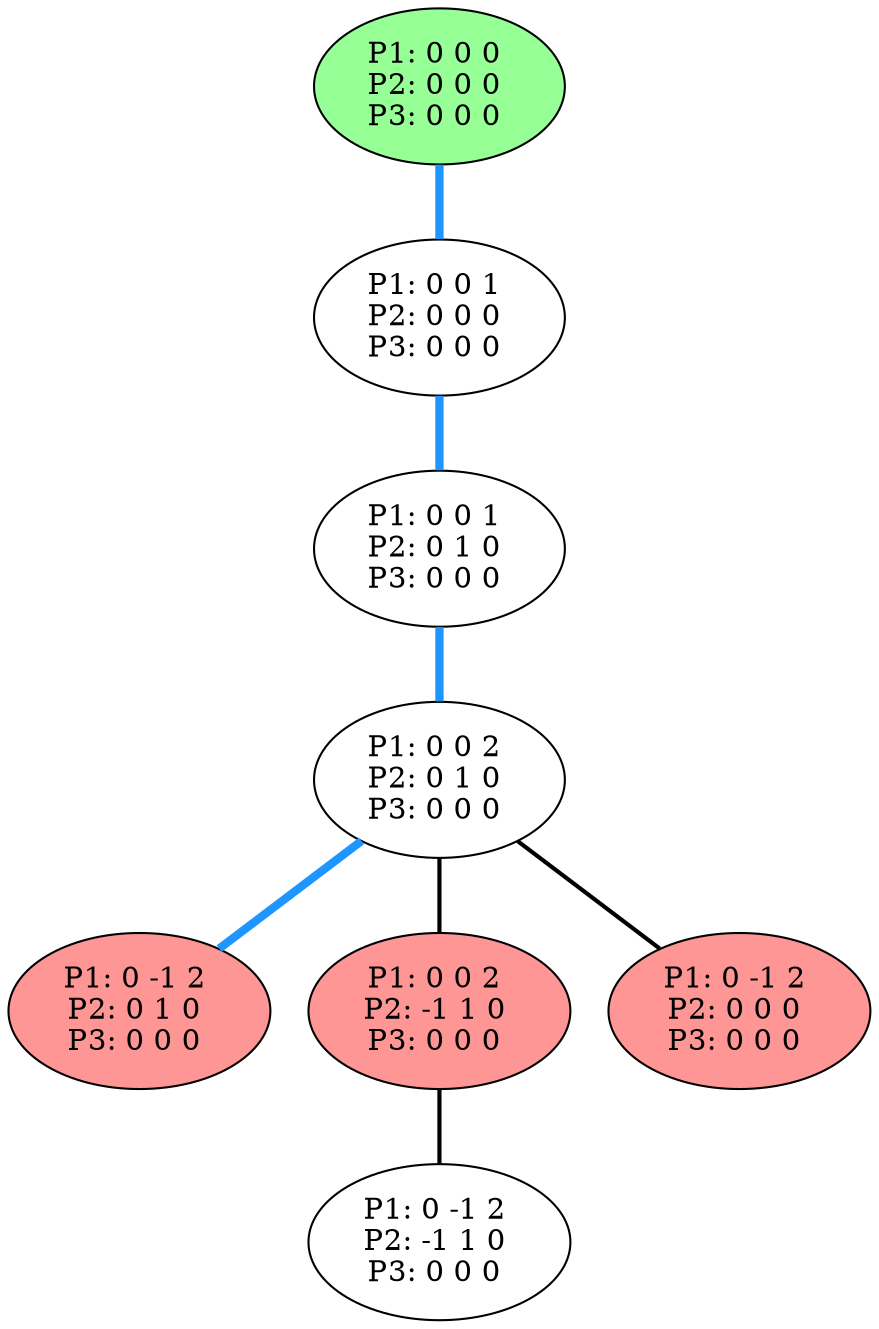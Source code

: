 graph G {
color = "black"
0 [label = "P1: 0 0 0 
P2: 0 0 0 
P3: 0 0 0 
",  style="filled", fillcolor = "#96FF96"];
1 [label = "P1: 0 0 1 
P2: 0 0 0 
P3: 0 0 0 
"];
2 [label = "P1: 0 0 1 
P2: 0 1 0 
P3: 0 0 0 
"];
3 [label = "P1: 0 0 2 
P2: 0 1 0 
P3: 0 0 0 
"];
4 [label = "P1: 0 -1 2 
P2: 0 1 0 
P3: 0 0 0 
",  style="filled", fillcolor = "#FF9696"];
5 [label = "P1: 0 0 2 
P2: -1 1 0 
P3: 0 0 0 
",  style="filled", fillcolor = "#FF9696"];
6 [label = "P1: 0 -1 2 
P2: 0 0 0 
P3: 0 0 0 
",  style="filled", fillcolor = "#FF9696"];
7 [label = "P1: 0 -1 2 
P2: -1 1 0 
P3: 0 0 0 
"];
edge [style=bold];
0 -- 1 [color="#1E96FF", penwidth=4.0];

1 -- 2 [color="#1E96FF", penwidth=4.0];

2 -- 3 [color="#1E96FF", penwidth=4.0];

3 -- 4 [color="#1E96FF", penwidth=4.0];
3 -- 5 [color=black];
3 -- 6 [color=black];


5 -- 7 [color=black];



}
